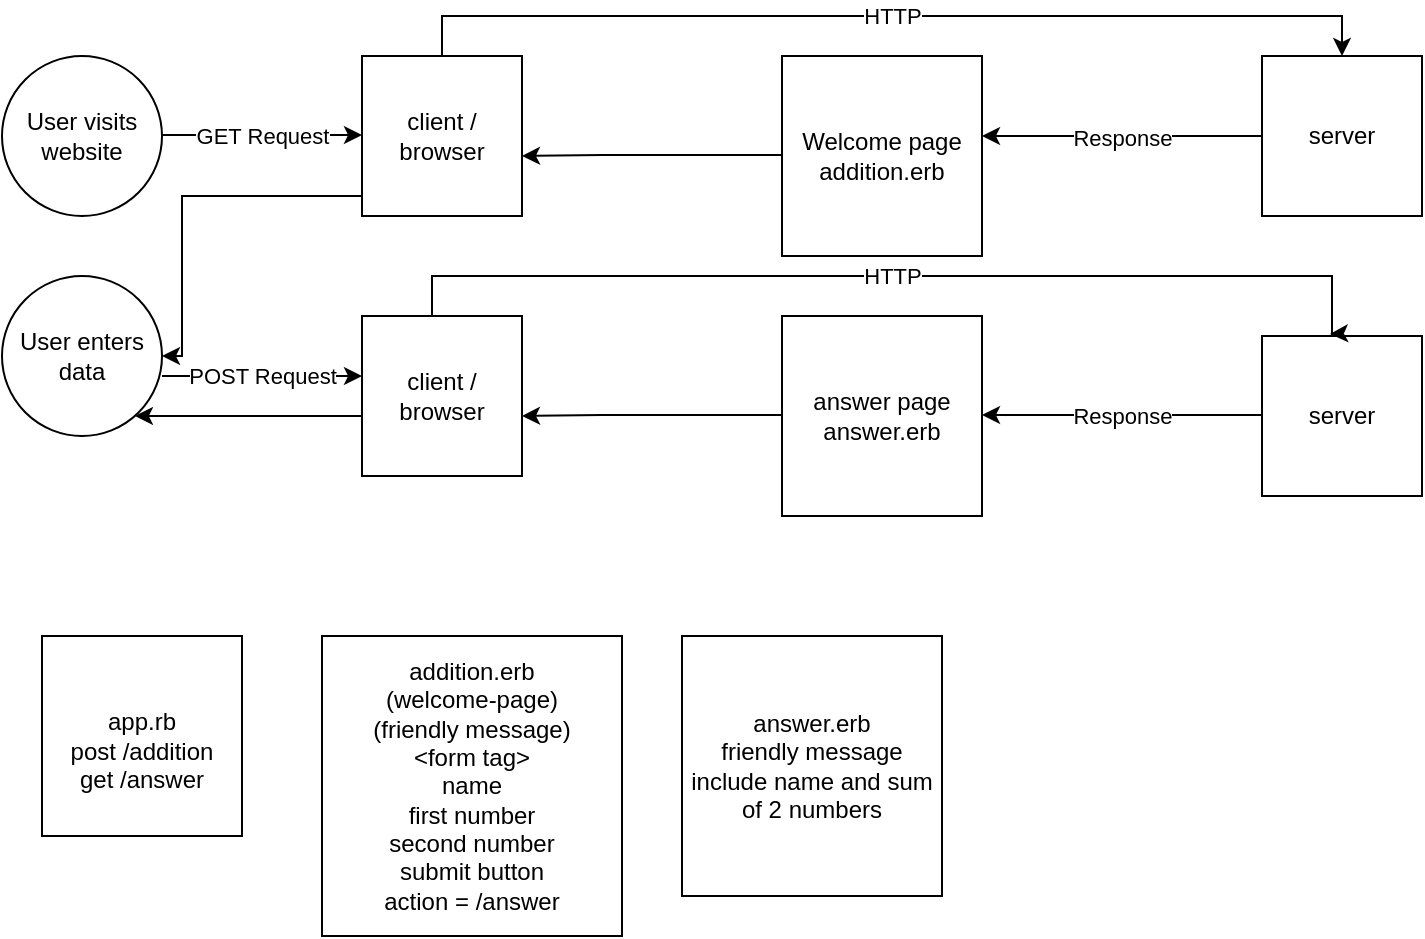 <mxfile version="15.4.0" type="device"><diagram id="MaRduTxf81q11kYwE7xQ" name="Page-1"><mxGraphModel dx="1426" dy="684" grid="1" gridSize="10" guides="1" tooltips="1" connect="1" arrows="1" fold="1" page="1" pageScale="1" pageWidth="827" pageHeight="1169" math="0" shadow="0"><root><mxCell id="0"/><mxCell id="1" parent="0"/><mxCell id="7twH-8C9BDIVl6YOVukl-1" value="Welcome page&lt;br&gt;addition.erb" style="whiteSpace=wrap;html=1;aspect=fixed;" parent="1" vertex="1"><mxGeometry x="440" y="70" width="100" height="100" as="geometry"/></mxCell><mxCell id="7twH-8C9BDIVl6YOVukl-3" value="addition.erb&lt;br&gt;(welcome-page)&lt;br&gt;(friendly message)&lt;br&gt;&amp;lt;form tag&amp;gt;&lt;br&gt;name&lt;br&gt;first number&lt;br&gt;second number&lt;br&gt;submit button&lt;br&gt;action = /answer" style="whiteSpace=wrap;html=1;aspect=fixed;" parent="1" vertex="1"><mxGeometry x="210" y="360" width="150" height="150" as="geometry"/></mxCell><mxCell id="7twH-8C9BDIVl6YOVukl-5" value="answer.erb&lt;br&gt;friendly message&lt;br&gt;include name and sum of 2 numbers" style="whiteSpace=wrap;html=1;aspect=fixed;" parent="1" vertex="1"><mxGeometry x="390" y="360" width="130" height="130" as="geometry"/></mxCell><mxCell id="7twH-8C9BDIVl6YOVukl-7" value="client / browser" style="whiteSpace=wrap;html=1;aspect=fixed;" parent="1" vertex="1"><mxGeometry x="230" y="70" width="80" height="80" as="geometry"/></mxCell><mxCell id="TkmKwHAjFR0xKyrLmptL-6" value="User visits website" style="ellipse;whiteSpace=wrap;html=1;aspect=fixed;" vertex="1" parent="1"><mxGeometry x="50" y="70" width="80" height="80" as="geometry"/></mxCell><mxCell id="TkmKwHAjFR0xKyrLmptL-8" value="" style="endArrow=classic;html=1;rounded=0;edgeStyle=orthogonalEdgeStyle;" edge="1" parent="1"><mxGeometry relative="1" as="geometry"><mxPoint x="130" y="109.5" as="sourcePoint"/><mxPoint x="230" y="109.5" as="targetPoint"/></mxGeometry></mxCell><mxCell id="TkmKwHAjFR0xKyrLmptL-9" value="GET Request" style="edgeLabel;resizable=0;html=1;align=center;verticalAlign=middle;" connectable="0" vertex="1" parent="TkmKwHAjFR0xKyrLmptL-8"><mxGeometry relative="1" as="geometry"/></mxCell><mxCell id="TkmKwHAjFR0xKyrLmptL-10" value="server" style="whiteSpace=wrap;html=1;aspect=fixed;" vertex="1" parent="1"><mxGeometry x="680" y="70" width="80" height="80" as="geometry"/></mxCell><mxCell id="TkmKwHAjFR0xKyrLmptL-11" value="" style="endArrow=classic;html=1;rounded=0;edgeStyle=orthogonalEdgeStyle;exitX=0.5;exitY=0;exitDx=0;exitDy=0;entryX=0.5;entryY=0;entryDx=0;entryDy=0;" edge="1" parent="1" source="7twH-8C9BDIVl6YOVukl-7" target="TkmKwHAjFR0xKyrLmptL-10"><mxGeometry relative="1" as="geometry"><mxPoint x="150" y="120" as="sourcePoint"/><mxPoint x="320" y="30" as="targetPoint"/><Array as="points"><mxPoint x="270" y="50"/><mxPoint x="720" y="50"/></Array></mxGeometry></mxCell><mxCell id="TkmKwHAjFR0xKyrLmptL-12" value="HTTP" style="edgeLabel;resizable=0;html=1;align=center;verticalAlign=middle;" connectable="0" vertex="1" parent="TkmKwHAjFR0xKyrLmptL-11"><mxGeometry relative="1" as="geometry"/></mxCell><mxCell id="TkmKwHAjFR0xKyrLmptL-13" value="" style="endArrow=classic;html=1;rounded=0;edgeStyle=orthogonalEdgeStyle;exitX=0;exitY=0.5;exitDx=0;exitDy=0;" edge="1" parent="1" source="TkmKwHAjFR0xKyrLmptL-10"><mxGeometry relative="1" as="geometry"><mxPoint x="400" y="280" as="sourcePoint"/><mxPoint x="540" y="110" as="targetPoint"/></mxGeometry></mxCell><mxCell id="TkmKwHAjFR0xKyrLmptL-14" value="Response" style="edgeLabel;resizable=0;html=1;align=center;verticalAlign=middle;" connectable="0" vertex="1" parent="TkmKwHAjFR0xKyrLmptL-13"><mxGeometry relative="1" as="geometry"/></mxCell><mxCell id="TkmKwHAjFR0xKyrLmptL-15" value="&lt;br&gt;app.rb&lt;br&gt;post /addition&lt;br&gt;get /answer" style="whiteSpace=wrap;html=1;aspect=fixed;" vertex="1" parent="1"><mxGeometry x="70" y="360" width="100" height="100" as="geometry"/></mxCell><mxCell id="TkmKwHAjFR0xKyrLmptL-16" value="" style="endArrow=classic;html=1;rounded=0;edgeStyle=orthogonalEdgeStyle;exitX=0;exitY=0.5;exitDx=0;exitDy=0;" edge="1" parent="1"><mxGeometry relative="1" as="geometry"><mxPoint x="440" y="119.5" as="sourcePoint"/><mxPoint x="310" y="120" as="targetPoint"/><Array as="points"><mxPoint x="350" y="120"/><mxPoint x="350" y="120"/></Array></mxGeometry></mxCell><mxCell id="TkmKwHAjFR0xKyrLmptL-18" value="" style="endArrow=classic;html=1;rounded=0;edgeStyle=orthogonalEdgeStyle;exitX=0;exitY=0.5;exitDx=0;exitDy=0;entryX=1;entryY=0.5;entryDx=0;entryDy=0;" edge="1" parent="1" target="TkmKwHAjFR0xKyrLmptL-22"><mxGeometry relative="1" as="geometry"><mxPoint x="230" y="140" as="sourcePoint"/><mxPoint x="100" y="220.5" as="targetPoint"/><Array as="points"><mxPoint x="140" y="140"/><mxPoint x="140" y="220"/></Array></mxGeometry></mxCell><mxCell id="TkmKwHAjFR0xKyrLmptL-21" value="client / browser" style="whiteSpace=wrap;html=1;aspect=fixed;" vertex="1" parent="1"><mxGeometry x="230" y="200" width="80" height="80" as="geometry"/></mxCell><mxCell id="TkmKwHAjFR0xKyrLmptL-22" value="User enters data" style="ellipse;whiteSpace=wrap;html=1;aspect=fixed;" vertex="1" parent="1"><mxGeometry x="50" y="180" width="80" height="80" as="geometry"/></mxCell><mxCell id="TkmKwHAjFR0xKyrLmptL-24" value="" style="endArrow=classic;html=1;rounded=0;edgeStyle=orthogonalEdgeStyle;" edge="1" parent="1"><mxGeometry relative="1" as="geometry"><mxPoint x="130" y="230" as="sourcePoint"/><mxPoint x="230" y="230" as="targetPoint"/></mxGeometry></mxCell><mxCell id="TkmKwHAjFR0xKyrLmptL-25" value="POST Request" style="edgeLabel;resizable=0;html=1;align=center;verticalAlign=middle;" connectable="0" vertex="1" parent="TkmKwHAjFR0xKyrLmptL-24"><mxGeometry relative="1" as="geometry"/></mxCell><mxCell id="TkmKwHAjFR0xKyrLmptL-26" value="answer page&lt;br&gt;answer.erb" style="whiteSpace=wrap;html=1;aspect=fixed;" vertex="1" parent="1"><mxGeometry x="440" y="200" width="100" height="100" as="geometry"/></mxCell><mxCell id="TkmKwHAjFR0xKyrLmptL-27" value="" style="endArrow=classic;html=1;rounded=0;edgeStyle=orthogonalEdgeStyle;exitX=0;exitY=0.5;exitDx=0;exitDy=0;" edge="1" parent="1"><mxGeometry relative="1" as="geometry"><mxPoint x="440" y="249.5" as="sourcePoint"/><mxPoint x="310" y="250" as="targetPoint"/><Array as="points"><mxPoint x="350" y="250"/><mxPoint x="350" y="250"/></Array></mxGeometry></mxCell><mxCell id="TkmKwHAjFR0xKyrLmptL-28" value="" style="endArrow=classic;html=1;rounded=0;edgeStyle=orthogonalEdgeStyle;exitX=0;exitY=0.5;exitDx=0;exitDy=0;" edge="1" parent="1"><mxGeometry relative="1" as="geometry"><mxPoint x="680" y="249.5" as="sourcePoint"/><mxPoint x="540" y="249.5" as="targetPoint"/></mxGeometry></mxCell><mxCell id="TkmKwHAjFR0xKyrLmptL-29" value="Response" style="edgeLabel;resizable=0;html=1;align=center;verticalAlign=middle;" connectable="0" vertex="1" parent="TkmKwHAjFR0xKyrLmptL-28"><mxGeometry relative="1" as="geometry"/></mxCell><mxCell id="TkmKwHAjFR0xKyrLmptL-30" value="server" style="whiteSpace=wrap;html=1;aspect=fixed;" vertex="1" parent="1"><mxGeometry x="680" y="210" width="80" height="80" as="geometry"/></mxCell><mxCell id="TkmKwHAjFR0xKyrLmptL-31" value="" style="endArrow=classic;html=1;rounded=0;edgeStyle=orthogonalEdgeStyle;exitX=0.5;exitY=0;exitDx=0;exitDy=0;entryX=0.425;entryY=-0.012;entryDx=0;entryDy=0;entryPerimeter=0;" edge="1" parent="1" target="TkmKwHAjFR0xKyrLmptL-30"><mxGeometry relative="1" as="geometry"><mxPoint x="265" y="200" as="sourcePoint"/><mxPoint x="715" y="200" as="targetPoint"/><Array as="points"><mxPoint x="265" y="180"/><mxPoint x="715" y="180"/></Array></mxGeometry></mxCell><mxCell id="TkmKwHAjFR0xKyrLmptL-32" value="HTTP" style="edgeLabel;resizable=0;html=1;align=center;verticalAlign=middle;" connectable="0" vertex="1" parent="TkmKwHAjFR0xKyrLmptL-31"><mxGeometry relative="1" as="geometry"/></mxCell><mxCell id="TkmKwHAjFR0xKyrLmptL-34" value="" style="endArrow=classic;html=1;rounded=0;edgeStyle=orthogonalEdgeStyle;exitX=0;exitY=0.5;exitDx=0;exitDy=0;" edge="1" parent="1" target="TkmKwHAjFR0xKyrLmptL-22"><mxGeometry relative="1" as="geometry"><mxPoint x="230" y="250" as="sourcePoint"/><mxPoint x="130" y="330" as="targetPoint"/><Array as="points"><mxPoint x="120" y="250"/><mxPoint x="120" y="250"/></Array></mxGeometry></mxCell></root></mxGraphModel></diagram></mxfile>